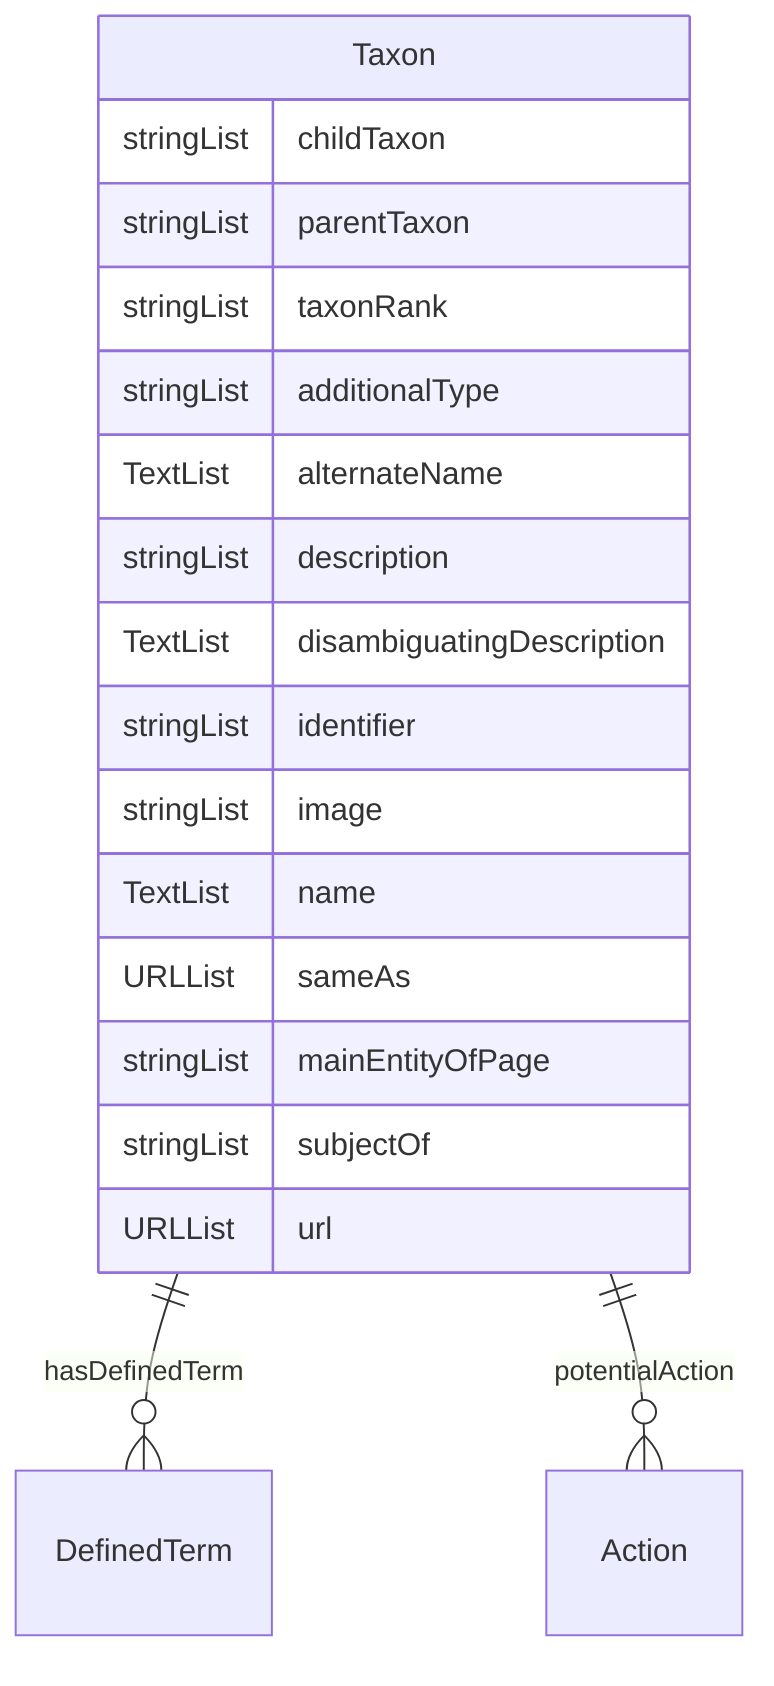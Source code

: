 erDiagram
Taxon {
    stringList childTaxon  
    stringList parentTaxon  
    stringList taxonRank  
    stringList additionalType  
    TextList alternateName  
    stringList description  
    TextList disambiguatingDescription  
    stringList identifier  
    stringList image  
    TextList name  
    URLList sameAs  
    stringList mainEntityOfPage  
    stringList subjectOf  
    URLList url  
}

Taxon ||--}o DefinedTerm : "hasDefinedTerm"
Taxon ||--}o Action : "potentialAction"